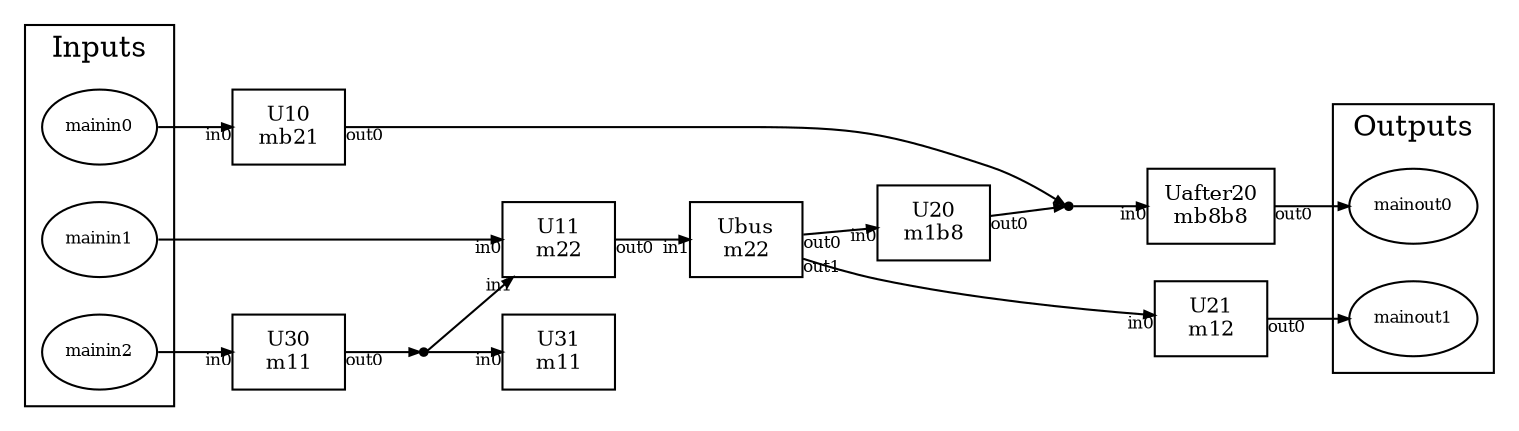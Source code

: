 digraph G {
rankdir=LR;
Ubus[shape=box,label="Ubus\nm22",color=black,fontsize=10];
U10[shape=box,label="U10\nmb21",color=black,fontsize=10];
U20[shape=box,label="U20\nm1b8",color=black,fontsize=10];
U11[shape=box,label="U11\nm22",color=black,fontsize=10];
U30[shape=box,label="U30\nm11",color=black,fontsize=10];
U31[shape=box,label="U31\nm11",color=black,fontsize=10];
Uafter20[shape=box,label="Uafter20\nmb8b8",color=black,fontsize=10];
U21[shape=box,label="U21\nm12",color=black,fontsize=10];
   "mainin0"->"U10" [arrowsize=.5,fontsize=8,headlabel="in0",constraint=true];
   "mainin1"->"U11" [arrowsize=.5,fontsize=8,headlabel="in0",constraint=true];
   "mainin2"->"U30" [arrowsize=.5,fontsize=8,headlabel="in0",constraint=true];
   "Uafter20"->"mainout0" [arrowsize=.5,fontsize=8,taillabel="out0",constraint=true];
   "U21"->"mainout1" [arrowsize=.5,fontsize=8,taillabel="out0",constraint=true];
   "U11"->"Ubus" [arrowsize=.5,fontsize=8,headlabel="in1",taillabel="out0"];
   "Ubus"->"U20" [arrowsize=.5,fontsize=8,headlabel="in0",taillabel="out0"];
   "Ubus"->"U21" [arrowsize=.5,fontsize=8,headlabel="in0",taillabel="out1"];
n_u_l_l_0 [shape=point];
   "n_u_l_l_0"->"U11" [arrowsize=.5,fontsize=8,headlabel="in1"];
   "U30"->"n_u_l_l_0" [arrowsize=.5,fontsize=8,taillabel="out0"];
   "n_u_l_l_0"->"U31" [arrowsize=.5,fontsize=8,headlabel="in0"];
n_u_l_l_1 [shape=point];
   "U10"->"n_u_l_l_1" [arrowsize=.5,fontsize=8,taillabel="out0"];
   "n_u_l_l_1"->"Uafter20" [arrowsize=.5,fontsize=8,headlabel="in0"];
   "U20"->"n_u_l_l_1" [arrowsize=.5,fontsize=8,taillabel="out0"];
subgraph clusterInput { label="Inputs"; rank=source;
   "mainin0" [shape=oval,fontsize=8,rank=source];
   "mainin1" [shape=oval,fontsize=8,rank=source];
   "mainin2" [shape=oval,fontsize=8,rank=source];
}
subgraph clusterOutput { label="Outputs"; rank=sink;
   "mainout0" [shape=oval,fontsize=8,rank=sink];
   "mainout1" [shape=oval,fontsize=8,rank=sink];
}
}
